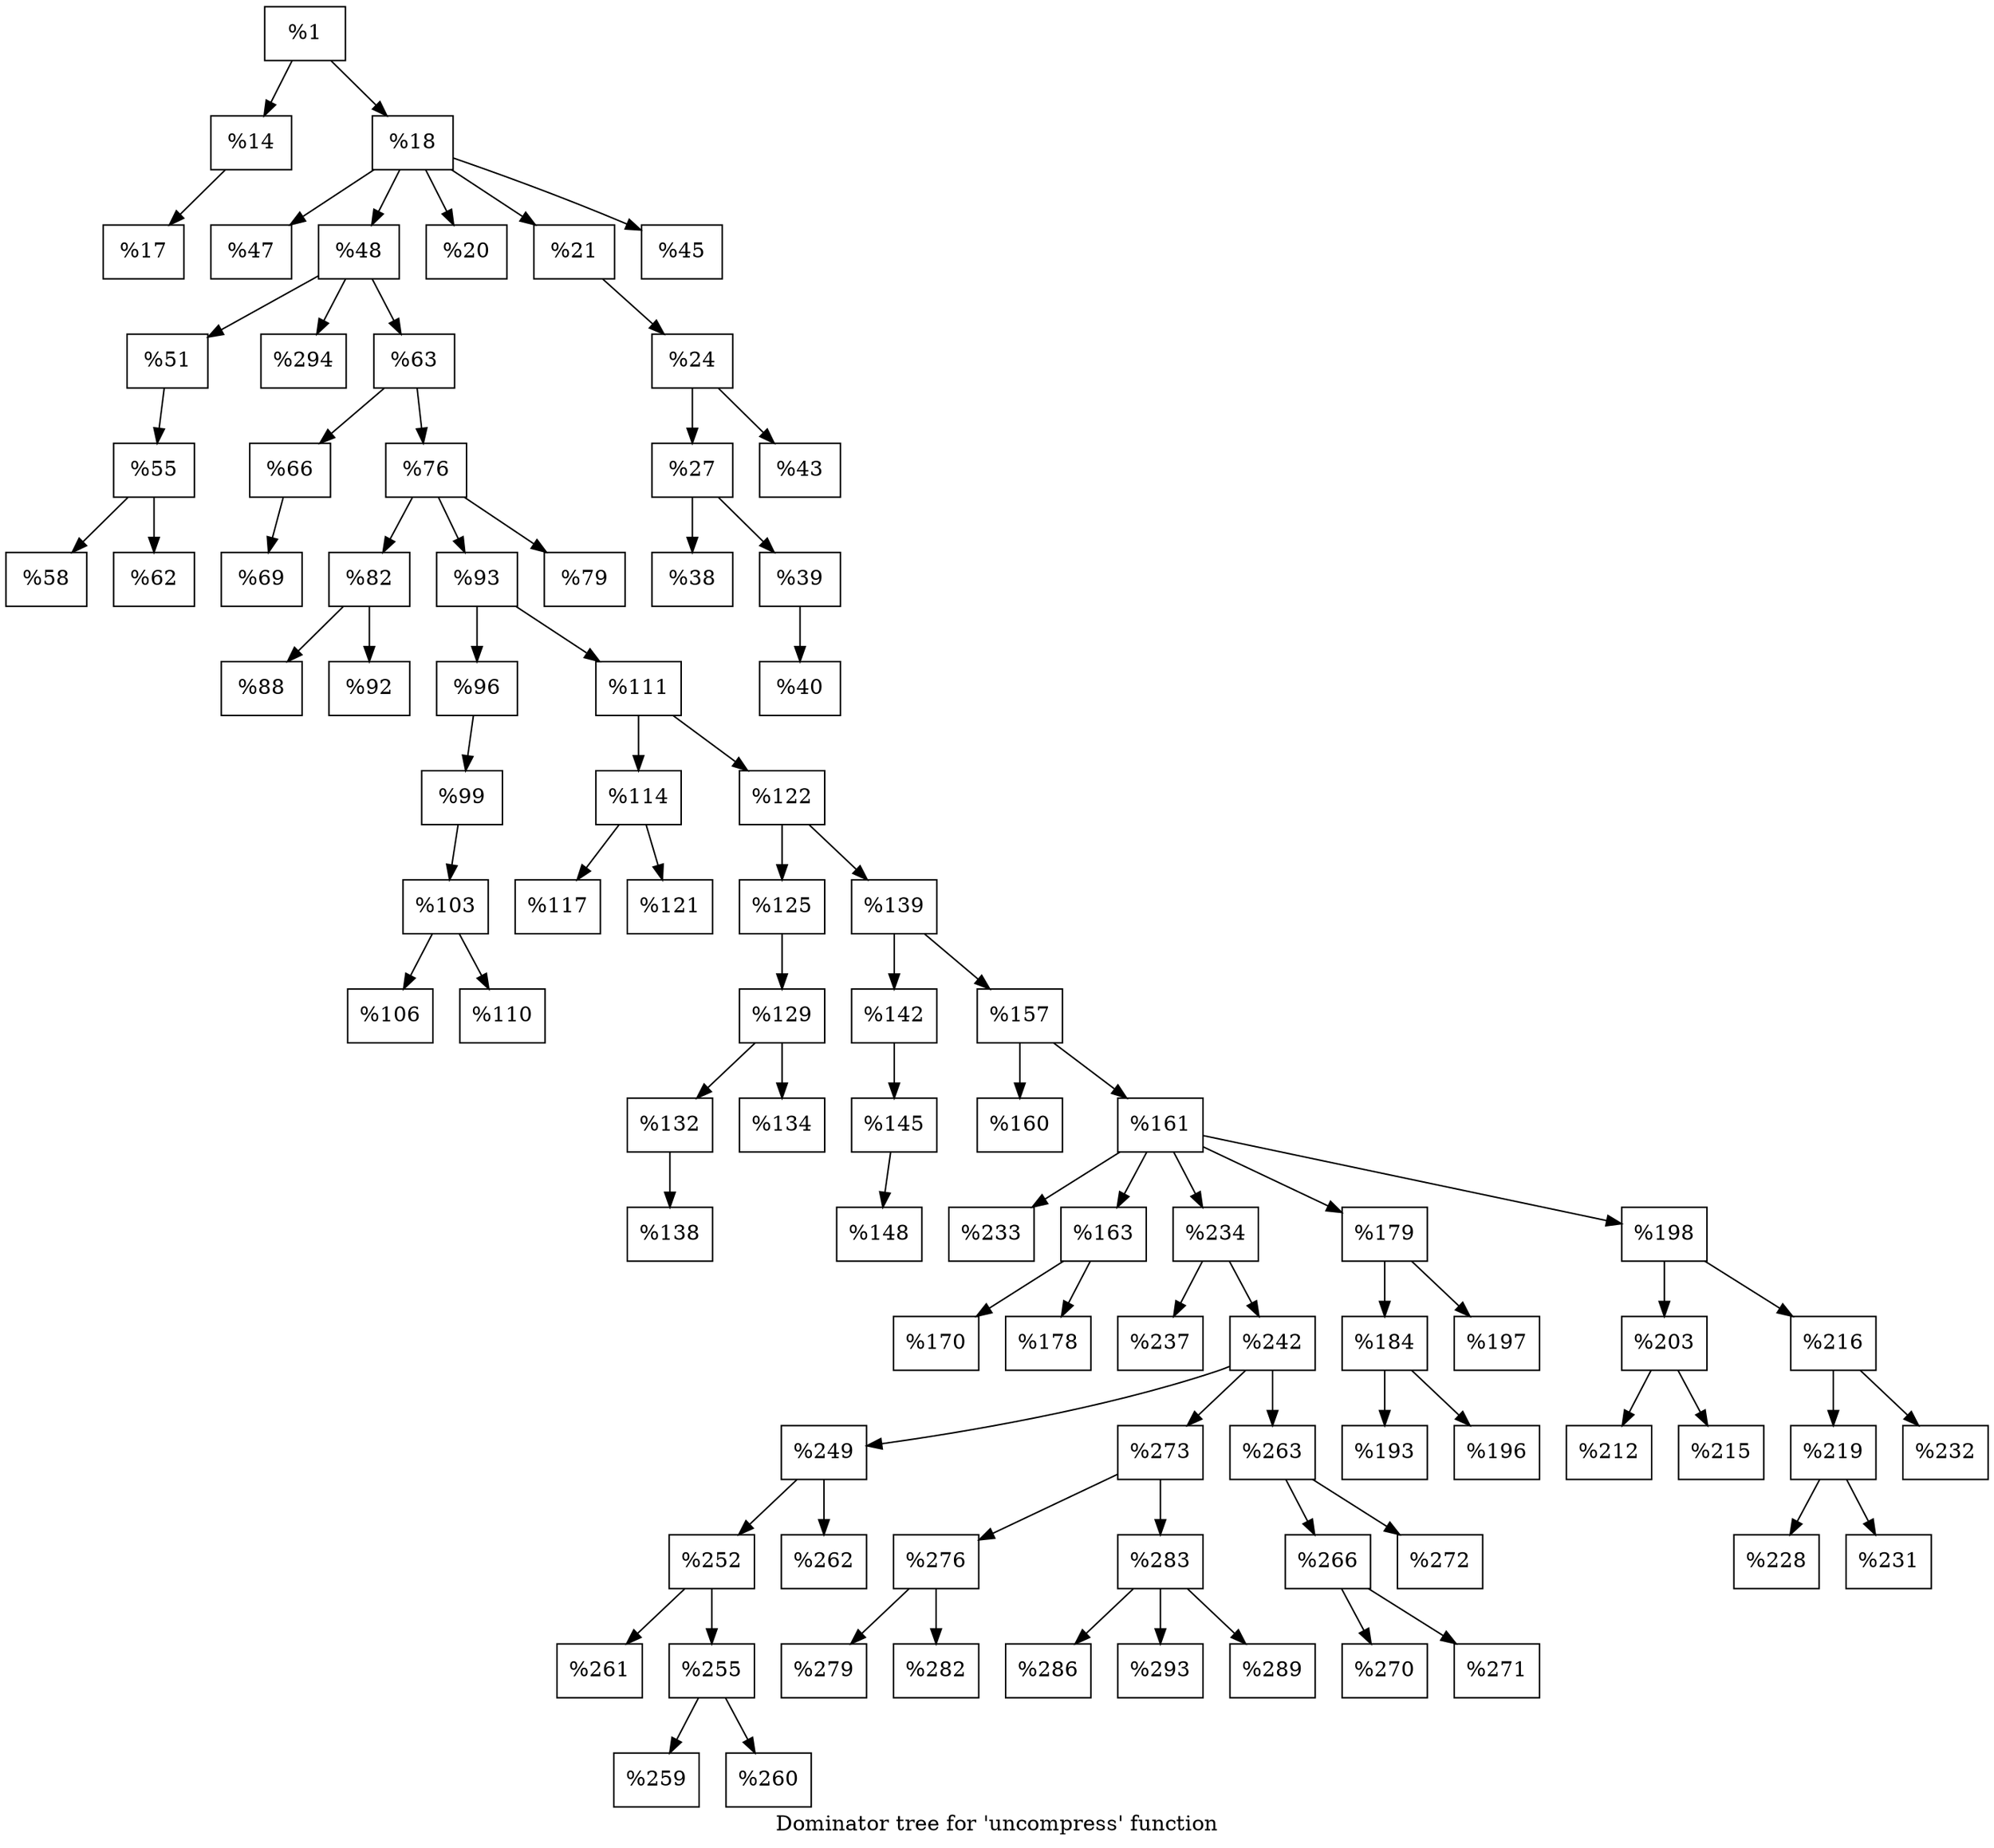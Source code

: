 digraph "Dominator tree for 'uncompress' function" {
	label="Dominator tree for 'uncompress' function";

	Node0x2182b20 [shape=record,label="{%1}"];
	Node0x2182b20 -> Node0x218e890;
	Node0x2182b20 -> Node0x211d540;
	Node0x218e890 [shape=record,label="{%14}"];
	Node0x218e890 -> Node0x1ef0640;
	Node0x1ef0640 [shape=record,label="{%17}"];
	Node0x211d540 [shape=record,label="{%18}"];
	Node0x211d540 -> Node0x216eb20;
	Node0x211d540 -> Node0x2191420;
	Node0x211d540 -> Node0x20b74d0;
	Node0x211d540 -> Node0x21907e0;
	Node0x211d540 -> Node0x2205ad0;
	Node0x216eb20 [shape=record,label="{%47}"];
	Node0x2191420 [shape=record,label="{%48}"];
	Node0x2191420 -> Node0x210f750;
	Node0x2191420 -> Node0x20d0fb0;
	Node0x2191420 -> Node0x216fc30;
	Node0x210f750 [shape=record,label="{%51}"];
	Node0x210f750 -> Node0x1fac8b0;
	Node0x1fac8b0 [shape=record,label="{%55}"];
	Node0x1fac8b0 -> Node0x2198370;
	Node0x1fac8b0 -> Node0x1eb2520;
	Node0x2198370 [shape=record,label="{%58}"];
	Node0x1eb2520 [shape=record,label="{%62}"];
	Node0x20d0fb0 [shape=record,label="{%294}"];
	Node0x216fc30 [shape=record,label="{%63}"];
	Node0x216fc30 -> Node0x217d820;
	Node0x216fc30 -> Node0x2166810;
	Node0x217d820 [shape=record,label="{%66}"];
	Node0x217d820 -> Node0x1ed0c80;
	Node0x1ed0c80 [shape=record,label="{%69}"];
	Node0x2166810 [shape=record,label="{%76}"];
	Node0x2166810 -> Node0x20bd6e0;
	Node0x2166810 -> Node0x2147cc0;
	Node0x2166810 -> Node0x1f2a470;
	Node0x20bd6e0 [shape=record,label="{%82}"];
	Node0x20bd6e0 -> Node0x221d4f0;
	Node0x20bd6e0 -> Node0x2173bc0;
	Node0x221d4f0 [shape=record,label="{%88}"];
	Node0x2173bc0 [shape=record,label="{%92}"];
	Node0x2147cc0 [shape=record,label="{%93}"];
	Node0x2147cc0 -> Node0x1fb2360;
	Node0x2147cc0 -> Node0x1fcb730;
	Node0x1fb2360 [shape=record,label="{%96}"];
	Node0x1fb2360 -> Node0x1fc9d20;
	Node0x1fc9d20 [shape=record,label="{%99}"];
	Node0x1fc9d20 -> Node0x1fcbfe0;
	Node0x1fcbfe0 [shape=record,label="{%103}"];
	Node0x1fcbfe0 -> Node0x216b8c0;
	Node0x1fcbfe0 -> Node0x220b140;
	Node0x216b8c0 [shape=record,label="{%106}"];
	Node0x220b140 [shape=record,label="{%110}"];
	Node0x1fcb730 [shape=record,label="{%111}"];
	Node0x1fcb730 -> Node0x1f02870;
	Node0x1fcb730 -> Node0x20c8c20;
	Node0x1f02870 [shape=record,label="{%114}"];
	Node0x1f02870 -> Node0x220d190;
	Node0x1f02870 -> Node0x1f8d300;
	Node0x220d190 [shape=record,label="{%117}"];
	Node0x1f8d300 [shape=record,label="{%121}"];
	Node0x20c8c20 [shape=record,label="{%122}"];
	Node0x20c8c20 -> Node0x22067f0;
	Node0x20c8c20 -> Node0x2174a90;
	Node0x22067f0 [shape=record,label="{%125}"];
	Node0x22067f0 -> Node0x20b8800;
	Node0x20b8800 [shape=record,label="{%129}"];
	Node0x20b8800 -> Node0x218eee0;
	Node0x20b8800 -> Node0x2137d30;
	Node0x218eee0 [shape=record,label="{%132}"];
	Node0x218eee0 -> Node0x213ddf0;
	Node0x213ddf0 [shape=record,label="{%138}"];
	Node0x2137d30 [shape=record,label="{%134}"];
	Node0x2174a90 [shape=record,label="{%139}"];
	Node0x2174a90 -> Node0x20bdfb0;
	Node0x2174a90 -> Node0x22087b0;
	Node0x20bdfb0 [shape=record,label="{%142}"];
	Node0x20bdfb0 -> Node0x1ef8360;
	Node0x1ef8360 [shape=record,label="{%145}"];
	Node0x1ef8360 -> Node0x20e6e20;
	Node0x20e6e20 [shape=record,label="{%148}"];
	Node0x22087b0 [shape=record,label="{%157}"];
	Node0x22087b0 -> Node0x20ea800;
	Node0x22087b0 -> Node0x22286e0;
	Node0x20ea800 [shape=record,label="{%160}"];
	Node0x22286e0 [shape=record,label="{%161}"];
	Node0x22286e0 -> Node0x1fc3d90;
	Node0x22286e0 -> Node0x214b8c0;
	Node0x22286e0 -> Node0x2198240;
	Node0x22286e0 -> Node0x217ecf0;
	Node0x22286e0 -> Node0x216ec50;
	Node0x1fc3d90 [shape=record,label="{%233}"];
	Node0x214b8c0 [shape=record,label="{%163}"];
	Node0x214b8c0 -> Node0x1f2fe30;
	Node0x214b8c0 -> Node0x2201bd0;
	Node0x1f2fe30 [shape=record,label="{%170}"];
	Node0x2201bd0 [shape=record,label="{%178}"];
	Node0x2198240 [shape=record,label="{%234}"];
	Node0x2198240 -> Node0x2220630;
	Node0x2198240 -> Node0x215fab0;
	Node0x2220630 [shape=record,label="{%237}"];
	Node0x215fab0 [shape=record,label="{%242}"];
	Node0x215fab0 -> Node0x1f329f0;
	Node0x215fab0 -> Node0x21769d0;
	Node0x215fab0 -> Node0x2187370;
	Node0x1f329f0 [shape=record,label="{%249}"];
	Node0x1f329f0 -> Node0x2160df0;
	Node0x1f329f0 -> Node0x22029f0;
	Node0x2160df0 [shape=record,label="{%252}"];
	Node0x2160df0 -> Node0x220bf50;
	Node0x2160df0 -> Node0x217c360;
	Node0x220bf50 [shape=record,label="{%261}"];
	Node0x217c360 [shape=record,label="{%255}"];
	Node0x217c360 -> Node0x215c540;
	Node0x217c360 -> Node0x2181140;
	Node0x215c540 [shape=record,label="{%259}"];
	Node0x2181140 [shape=record,label="{%260}"];
	Node0x22029f0 [shape=record,label="{%262}"];
	Node0x21769d0 [shape=record,label="{%273}"];
	Node0x21769d0 -> Node0x216f9e0;
	Node0x21769d0 -> Node0x21613d0;
	Node0x216f9e0 [shape=record,label="{%276}"];
	Node0x216f9e0 -> Node0x218c2b0;
	Node0x216f9e0 -> Node0x218fbd0;
	Node0x218c2b0 [shape=record,label="{%279}"];
	Node0x218fbd0 [shape=record,label="{%282}"];
	Node0x21613d0 [shape=record,label="{%283}"];
	Node0x21613d0 -> Node0x2071470;
	Node0x21613d0 -> Node0x1eefba0;
	Node0x21613d0 -> Node0x216bc40;
	Node0x2071470 [shape=record,label="{%286}"];
	Node0x1eefba0 [shape=record,label="{%293}"];
	Node0x216bc40 [shape=record,label="{%289}"];
	Node0x2187370 [shape=record,label="{%263}"];
	Node0x2187370 -> Node0x211e950;
	Node0x2187370 -> Node0x214d980;
	Node0x211e950 [shape=record,label="{%266}"];
	Node0x211e950 -> Node0x2141d00;
	Node0x211e950 -> Node0x217ca00;
	Node0x2141d00 [shape=record,label="{%270}"];
	Node0x217ca00 [shape=record,label="{%271}"];
	Node0x214d980 [shape=record,label="{%272}"];
	Node0x217ecf0 [shape=record,label="{%179}"];
	Node0x217ecf0 -> Node0x2186ad0;
	Node0x217ecf0 -> Node0x2201560;
	Node0x2186ad0 [shape=record,label="{%184}"];
	Node0x2186ad0 -> Node0x21683d0;
	Node0x2186ad0 -> Node0x217fb50;
	Node0x21683d0 [shape=record,label="{%193}"];
	Node0x217fb50 [shape=record,label="{%196}"];
	Node0x2201560 [shape=record,label="{%197}"];
	Node0x216ec50 [shape=record,label="{%198}"];
	Node0x216ec50 -> Node0x21950f0;
	Node0x216ec50 -> Node0x22229e0;
	Node0x21950f0 [shape=record,label="{%203}"];
	Node0x21950f0 -> Node0x2181070;
	Node0x21950f0 -> Node0x1fb4e50;
	Node0x2181070 [shape=record,label="{%212}"];
	Node0x1fb4e50 [shape=record,label="{%215}"];
	Node0x22229e0 [shape=record,label="{%216}"];
	Node0x22229e0 -> Node0x2142300;
	Node0x22229e0 -> Node0x221ec90;
	Node0x2142300 [shape=record,label="{%219}"];
	Node0x2142300 -> Node0x2149680;
	Node0x2142300 -> Node0x1f8f5c0;
	Node0x2149680 [shape=record,label="{%228}"];
	Node0x1f8f5c0 [shape=record,label="{%231}"];
	Node0x221ec90 [shape=record,label="{%232}"];
	Node0x1f2a470 [shape=record,label="{%79}"];
	Node0x20b74d0 [shape=record,label="{%20}"];
	Node0x21907e0 [shape=record,label="{%21}"];
	Node0x21907e0 -> Node0x21931b0;
	Node0x21931b0 [shape=record,label="{%24}"];
	Node0x21931b0 -> Node0x2150550;
	Node0x21931b0 -> Node0x1f026d0;
	Node0x2150550 [shape=record,label="{%27}"];
	Node0x2150550 -> Node0x21fe6c0;
	Node0x2150550 -> Node0x2073bc0;
	Node0x21fe6c0 [shape=record,label="{%38}"];
	Node0x2073bc0 [shape=record,label="{%39}"];
	Node0x2073bc0 -> Node0x218e260;
	Node0x218e260 [shape=record,label="{%40}"];
	Node0x1f026d0 [shape=record,label="{%43}"];
	Node0x2205ad0 [shape=record,label="{%45}"];
}

